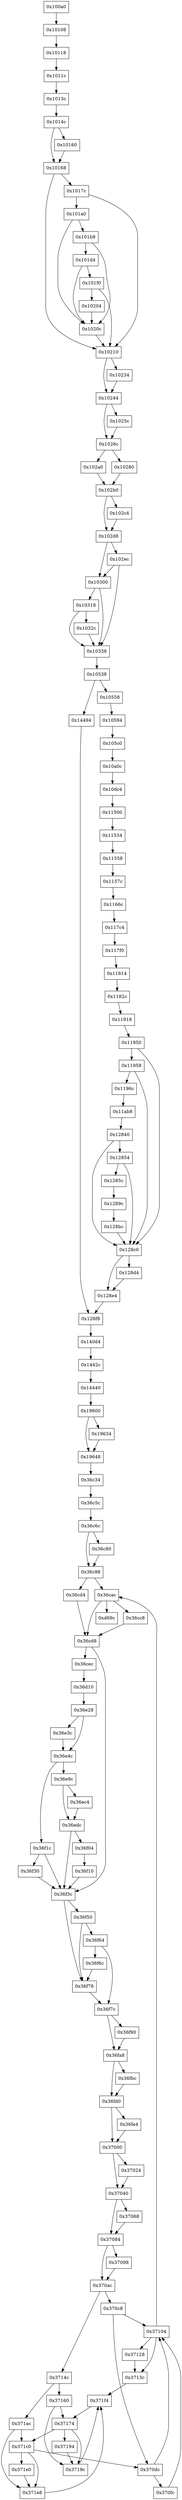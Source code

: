 digraph "graph" {
	"0x100a0" [shape=box]
	"0x19600" [shape=box]
	"0x36c34" [shape=box]
	"0xd69c" [shape=box]
	"0x14440" [shape=box]
	"0x10108" [shape=box]
	"0x10118" [shape=box]
	"0x1011c" [shape=box]
	"0x1013c" [shape=box]
	"0x1014c" [shape=box]
	"0x10168" [shape=box]
	"0x10160" [shape=box]
	"0x10210" [shape=box]
	"0x1017c" [shape=box]
	"0x101a0" [shape=box]
	"0x1020c" [shape=box]
	"0x101b8" [shape=box]
	"0x101d4" [shape=box]
	"0x101f0" [shape=box]
	"0x10204" [shape=box]
	"0x10244" [shape=box]
	"0x10234" [shape=box]
	"0x1026c" [shape=box]
	"0x1025c" [shape=box]
	"0x102a0" [shape=box]
	"0x102b0" [shape=box]
	"0x10280" [shape=box]
	"0x102d8" [shape=box]
	"0x102c4" [shape=box]
	"0x10300" [shape=box]
	"0x10338" [shape=box]
	"0x10318" [shape=box]
	"0x1032c" [shape=box]
	"0x102ec" [shape=box]
	"0x10538" [shape=box]
	"0x14494" [shape=box]
	"0x128f8" [shape=box]
	"0x10558" [shape=box]
	"0x10594" [shape=box]
	"0x105c0" [shape=box]
	"0x10a0c" [shape=box]
	"0x10dc4" [shape=box]
	"0x11500" [shape=box]
	"0x11534" [shape=box]
	"0x11558" [shape=box]
	"0x1157c" [shape=box]
	"0x1166c" [shape=box]
	"0x117c4" [shape=box]
	"0x117f0" [shape=box]
	"0x11814" [shape=box]
	"0x1182c" [shape=box]
	"0x11918" [shape=box]
	"0x11950" [shape=box]
	"0x128c0" [shape=box]
	"0x128e4" [shape=box]
	"0x128d4" [shape=box]
	"0x11958" [shape=box]
	"0x1196c" [shape=box]
	"0x11ab8" [shape=box]
	"0x12840" [shape=box]
	"0x12854" [shape=box]
	"0x1285c" [shape=box]
	"0x1289c" [shape=box]
	"0x128bc" [shape=box]
	"0x140d4" [shape=box]
	"0x1442c" [shape=box]
	"0x19648" [shape=box]
	"0x19634" [shape=box]
	"0x36cac" [shape=box]
	"0x36c5c" [shape=box]
	"0x36c6c" [shape=box]
	"0x36c98" [shape=box]
	"0x36c80" [shape=box]
	"0x37104" [shape=box]
	"0x36cd4" [shape=box]
	"0x36cd8" [shape=box]
	"0x36cc8" [shape=box]
	"0x36f3c" [shape=box]
	"0x36cec" [shape=box]
	"0x36d10" [shape=box]
	"0x36e28" [shape=box]
	"0x36e4c" [shape=box]
	"0x36f1c" [shape=box]
	"0x36f30" [shape=box]
	"0x36e9c" [shape=box]
	"0x36edc" [shape=box]
	"0x36f04" [shape=box]
	"0x36f10" [shape=box]
	"0x36ec4" [shape=box]
	"0x36e3c" [shape=box]
	"0x36f78" [shape=box]
	"0x36f7c" [shape=box]
	"0x36f50" [shape=box]
	"0x36f64" [shape=box]
	"0x36f6c" [shape=box]
	"0x36fa8" [shape=box]
	"0x36f90" [shape=box]
	"0x36fd0" [shape=box]
	"0x36fbc" [shape=box]
	"0x37000" [shape=box]
	"0x36fe4" [shape=box]
	"0x37040" [shape=box]
	"0x37024" [shape=box]
	"0x37084" [shape=box]
	"0x37068" [shape=box]
	"0x370ac" [shape=box]
	"0x37098" [shape=box]
	"0x370c8" [shape=box]
	"0x370dc" [shape=box]
	"0x370fc" [shape=box]
	"0x371c0" [shape=box]
	"0x3714c" [shape=box]
	"0x371ac" [shape=box]
	"0x37174" [shape=box]
	"0x37160" [shape=box]
	"0x371f4" [shape=box]
	"0x371e8" [shape=box]
	"0x371e0" [shape=box]
	"0x3719c" [shape=box]
	"0x37194" [shape=box]
	"0x3713c" [shape=box]
	"0x37128" [shape=box]
	"0x14440" -> "0x19600"
	"0x100a0" -> "0x10108"
	"0x10108" -> "0x10118"
	"0x10118" -> "0x1011c"
	"0x1011c" -> "0x1013c"
	"0x1013c" -> "0x1014c"
	"0x1014c" -> "0x10168"
	"0x1014c" -> "0x10160"
	"0x10160" -> "0x10168"
	"0x10168" -> "0x10210"
	"0x10168" -> "0x1017c"
	"0x1017c" -> "0x10210"
	"0x1017c" -> "0x101a0"
	"0x101a0" -> "0x1020c"
	"0x1020c" -> "0x10210"
	"0x101a0" -> "0x101b8"
	"0x101b8" -> "0x1020c"
	"0x101b8" -> "0x101d4"
	"0x101d4" -> "0x1020c"
	"0x101d4" -> "0x101f0"
	"0x101f0" -> "0x10210"
	"0x101f0" -> "0x10204"
	"0x10204" -> "0x1020c"
	"0x10210" -> "0x10244"
	"0x10210" -> "0x10234"
	"0x10234" -> "0x10244"
	"0x10244" -> "0x1026c"
	"0x10244" -> "0x1025c"
	"0x1025c" -> "0x1026c"
	"0x1026c" -> "0x102a0"
	"0x102a0" -> "0x102b0"
	"0x1026c" -> "0x10280"
	"0x10280" -> "0x102b0"
	"0x102b0" -> "0x102d8"
	"0x102b0" -> "0x102c4"
	"0x102c4" -> "0x102d8"
	"0x102d8" -> "0x10300"
	"0x10300" -> "0x10338"
	"0x10300" -> "0x10318"
	"0x10318" -> "0x10338"
	"0x10318" -> "0x1032c"
	"0x1032c" -> "0x10338"
	"0x102d8" -> "0x102ec"
	"0x102ec" -> "0x10338"
	"0x102ec" -> "0x10300"
	"0x10338" -> "0x10538"
	"0x10538" -> "0x14494"
	"0x14494" -> "0x128f8"
	"0x10538" -> "0x10558"
	"0x10558" -> "0x10594"
	"0x10594" -> "0x105c0"
	"0x105c0" -> "0x10a0c"
	"0x10a0c" -> "0x10dc4"
	"0x10dc4" -> "0x11500"
	"0x11500" -> "0x11534"
	"0x11534" -> "0x11558"
	"0x11558" -> "0x1157c"
	"0x1157c" -> "0x1166c"
	"0x1166c" -> "0x117c4"
	"0x117c4" -> "0x117f0"
	"0x117f0" -> "0x11814"
	"0x11814" -> "0x1182c"
	"0x1182c" -> "0x11918"
	"0x11918" -> "0x11950"
	"0x11950" -> "0x128c0"
	"0x128c0" -> "0x128e4"
	"0x128e4" -> "0x128f8"
	"0x128c0" -> "0x128d4"
	"0x128d4" -> "0x128e4"
	"0x11950" -> "0x11958"
	"0x11958" -> "0x128c0"
	"0x11958" -> "0x1196c"
	"0x1196c" -> "0x11ab8"
	"0x11ab8" -> "0x12840"
	"0x12840" -> "0x128c0"
	"0x12840" -> "0x12854"
	"0x12854" -> "0x128c0"
	"0x12854" -> "0x1285c"
	"0x1285c" -> "0x1289c"
	"0x1289c" -> "0x128bc"
	"0x128bc" -> "0x128c0"
	"0x128f8" -> "0x140d4"
	"0x140d4" -> "0x1442c"
	"0x1442c" -> "0x14440"
	"0x19648" -> "0x36c34"
	"0x19600" -> "0x19648"
	"0x19600" -> "0x19634"
	"0x19634" -> "0x19648"
	"0x36cac" -> "0xd69c"
	"0x36c34" -> "0x36c5c"
	"0x36c5c" -> "0x36c6c"
	"0x36c6c" -> "0x36c98"
	"0x36c6c" -> "0x36c80"
	"0x36c80" -> "0x36c98"
	"0x36c98" -> "0x36cac"
	"0x37104" -> "0x36cac"
	"0x36c98" -> "0x36cd4"
	"0x36cd4" -> "0x36cd8"
	"0x36cac" -> "0x36cd8"
	"0x36cac" -> "0x36cc8"
	"0x36cc8" -> "0x36cd8"
	"0x36cd8" -> "0x36f3c"
	"0x36cd8" -> "0x36cec"
	"0x36cec" -> "0x36d10"
	"0x36d10" -> "0x36e28"
	"0x36e28" -> "0x36e4c"
	"0x36e4c" -> "0x36f1c"
	"0x36f1c" -> "0x36f3c"
	"0x36f1c" -> "0x36f30"
	"0x36f30" -> "0x36f3c"
	"0x36e4c" -> "0x36e9c"
	"0x36e9c" -> "0x36edc"
	"0x36edc" -> "0x36f3c"
	"0x36edc" -> "0x36f04"
	"0x36f04" -> "0x36f10"
	"0x36f10" -> "0x36f3c"
	"0x36e9c" -> "0x36ec4"
	"0x36ec4" -> "0x36edc"
	"0x36e28" -> "0x36e3c"
	"0x36e3c" -> "0x36e4c"
	"0x36f3c" -> "0x36f78"
	"0x36f78" -> "0x36f7c"
	"0x36f3c" -> "0x36f50"
	"0x36f50" -> "0x36f78"
	"0x36f50" -> "0x36f64"
	"0x36f64" -> "0x36f7c"
	"0x36f64" -> "0x36f6c"
	"0x36f6c" -> "0x36f78"
	"0x36f7c" -> "0x36fa8"
	"0x36f7c" -> "0x36f90"
	"0x36f90" -> "0x36fa8"
	"0x36fa8" -> "0x36fd0"
	"0x36fa8" -> "0x36fbc"
	"0x36fbc" -> "0x36fd0"
	"0x36fd0" -> "0x37000"
	"0x36fd0" -> "0x36fe4"
	"0x36fe4" -> "0x37000"
	"0x37000" -> "0x37040"
	"0x37000" -> "0x37024"
	"0x37024" -> "0x37040"
	"0x37040" -> "0x37084"
	"0x37040" -> "0x37068"
	"0x37068" -> "0x37084"
	"0x37084" -> "0x370ac"
	"0x37084" -> "0x37098"
	"0x37098" -> "0x370ac"
	"0x370ac" -> "0x370c8"
	"0x370c8" -> "0x37104"
	"0x370c8" -> "0x370dc"
	"0x370dc" -> "0x37104"
	"0x370dc" -> "0x370fc"
	"0x370fc" -> "0x37104"
	"0x371c0" -> "0x370dc"
	"0x370ac" -> "0x3714c"
	"0x3714c" -> "0x371ac"
	"0x371ac" -> "0x371c0"
	"0x37174" -> "0x371c0"
	"0x3714c" -> "0x37160"
	"0x37160" -> "0x37174"
	"0x371f4" -> "0x37174"
	"0x371ac" -> "0x371e8"
	"0x371e8" -> "0x371f4"
	"0x371c0" -> "0x371e8"
	"0x371c0" -> "0x371e0"
	"0x371e0" -> "0x371e8"
	"0x37160" -> "0x3719c"
	"0x3719c" -> "0x371f4"
	"0x37174" -> "0x3719c"
	"0x37174" -> "0x37194"
	"0x37194" -> "0x3719c"
	"0x37104" -> "0x3713c"
	"0x3713c" -> "0x371f4"
	"0x37104" -> "0x37128"
	"0x37128" -> "0x3713c"
}
